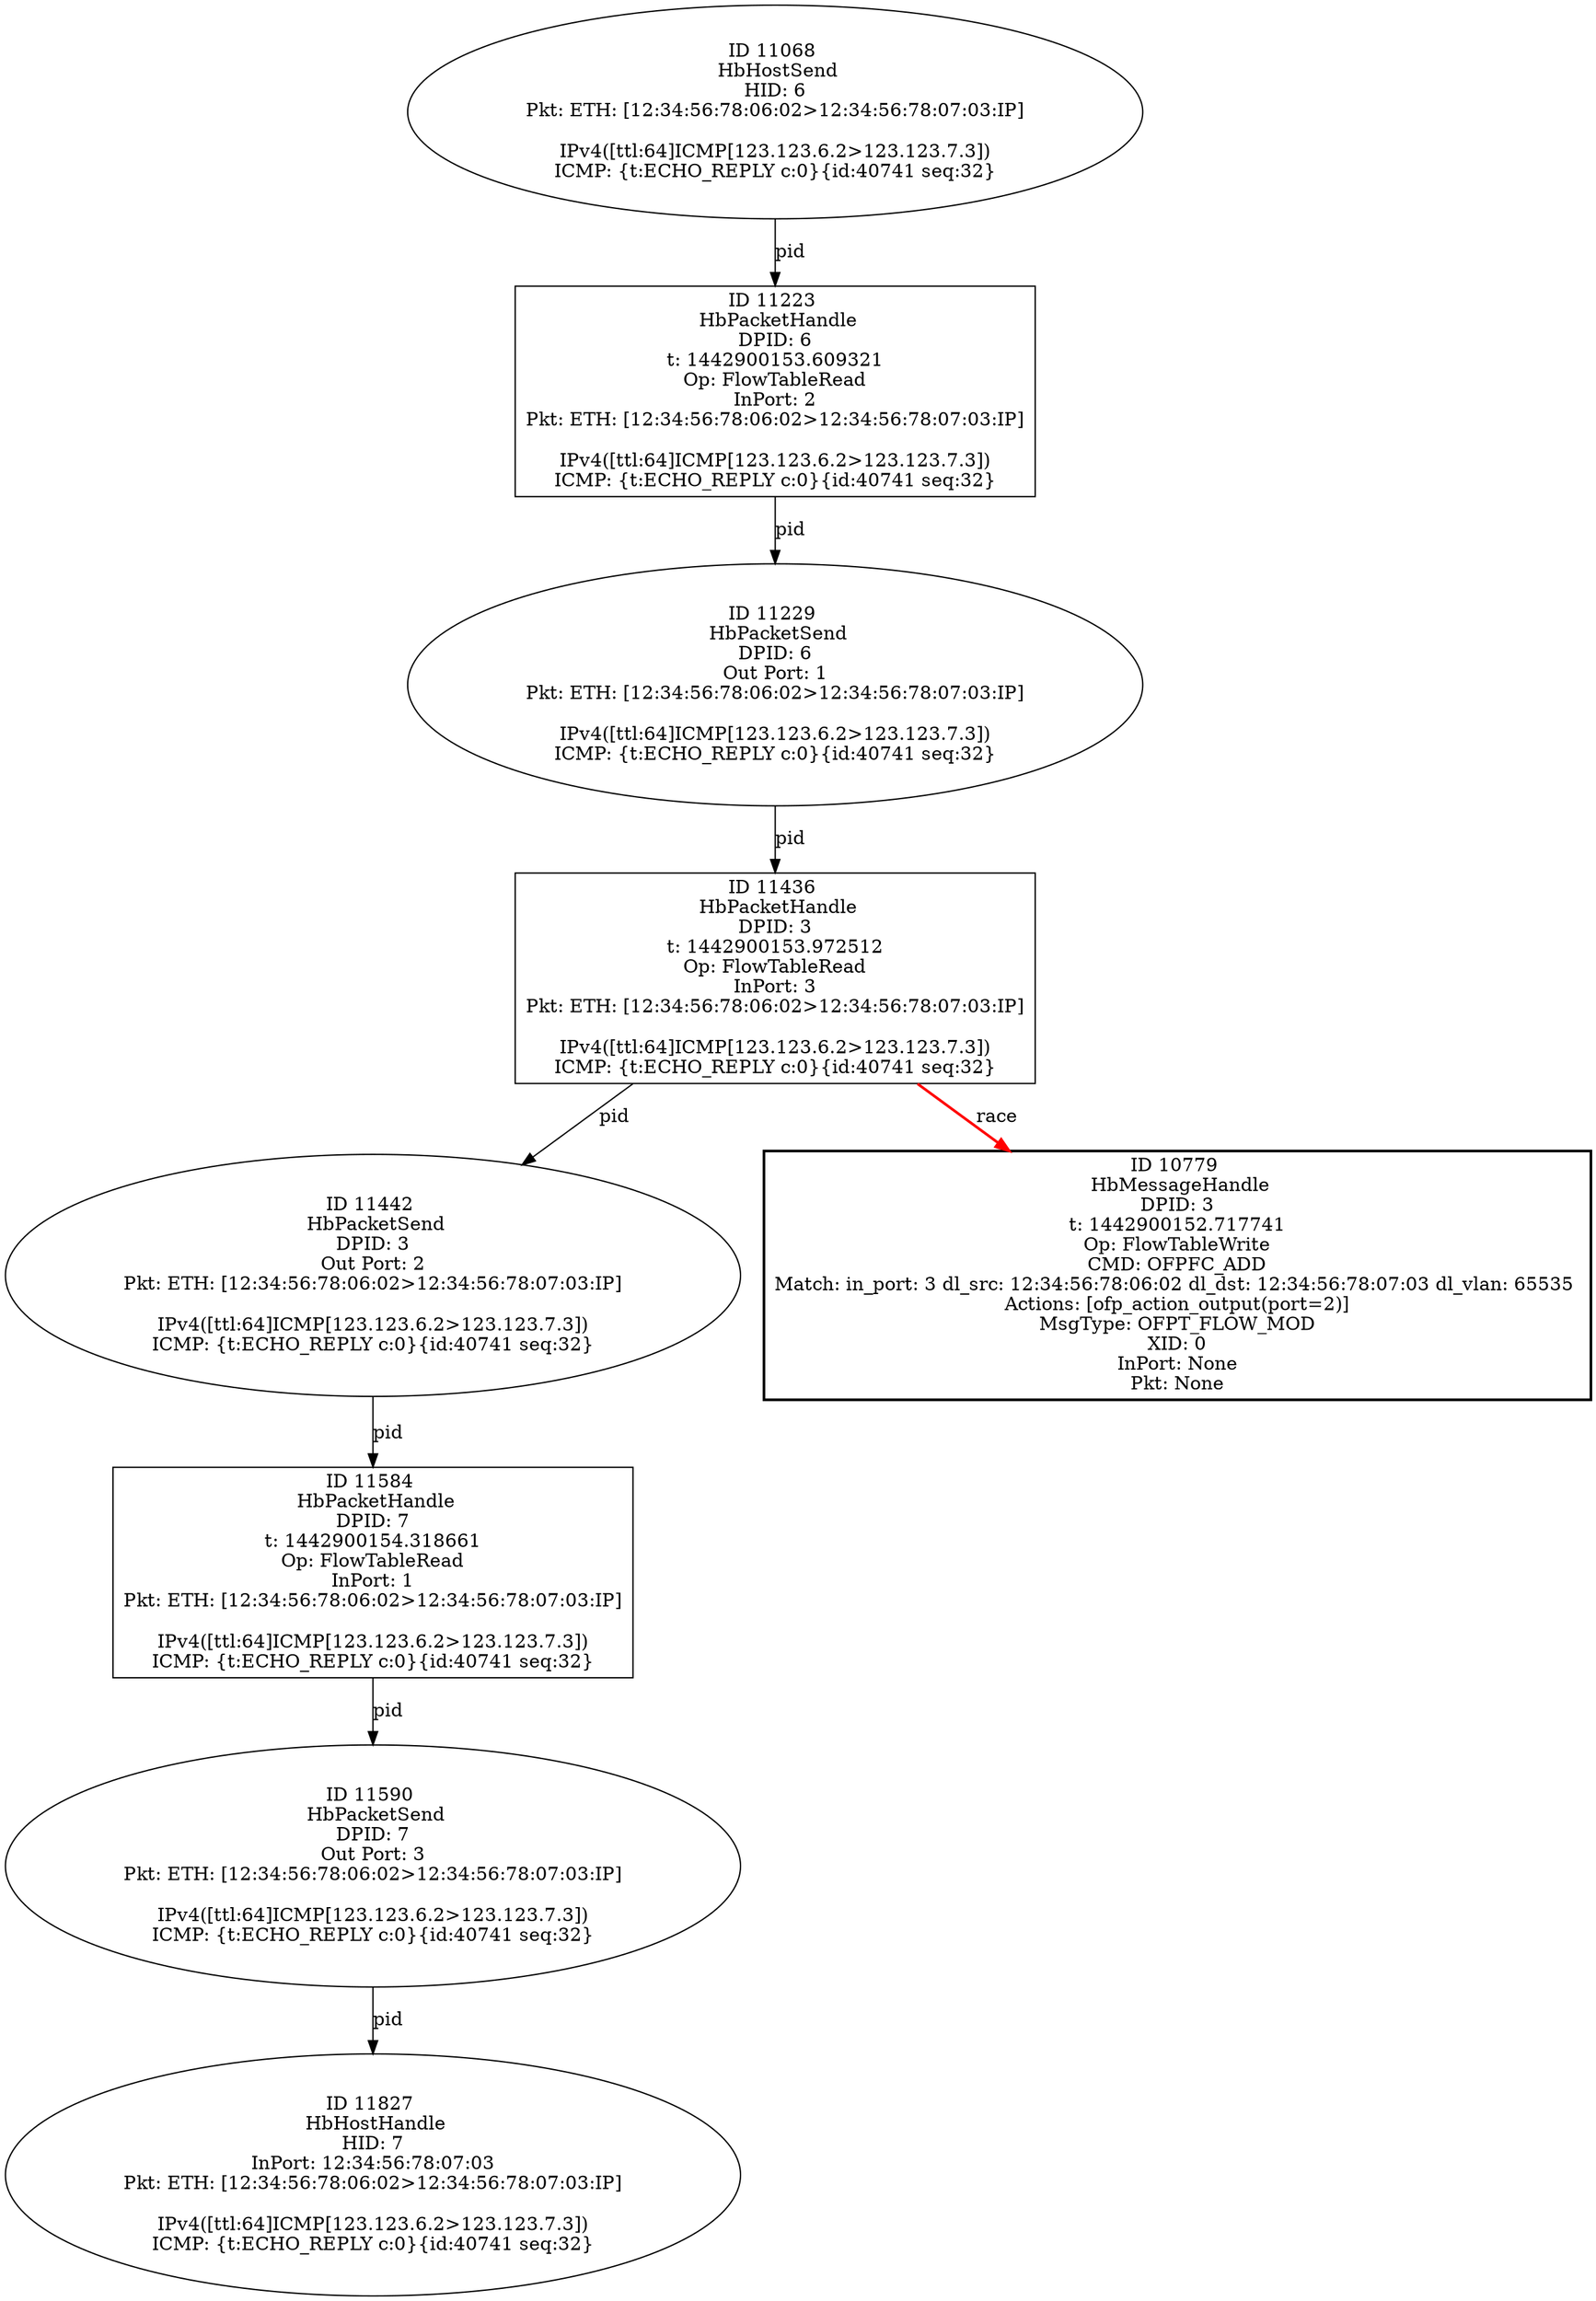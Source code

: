 strict digraph G {
11584 [shape=box, event=<hb_events.HbPacketHandle object at 0x10d856f50>, label="ID 11584 
 HbPacketHandle
DPID: 7
t: 1442900154.318661
Op: FlowTableRead
InPort: 1
Pkt: ETH: [12:34:56:78:06:02>12:34:56:78:07:03:IP]

IPv4([ttl:64]ICMP[123.123.6.2>123.123.7.3])
ICMP: {t:ECHO_REPLY c:0}{id:40741 seq:32}"];
11590 [shape=oval, event=<hb_events.HbPacketSend object at 0x10d85c1d0>, label="ID 11590 
 HbPacketSend
DPID: 7
Out Port: 3
Pkt: ETH: [12:34:56:78:06:02>12:34:56:78:07:03:IP]

IPv4([ttl:64]ICMP[123.123.6.2>123.123.7.3])
ICMP: {t:ECHO_REPLY c:0}{id:40741 seq:32}"];
11436 [shape=box, event=<hb_events.HbPacketHandle object at 0x10d7c70d0>, label="ID 11436 
 HbPacketHandle
DPID: 3
t: 1442900153.972512
Op: FlowTableRead
InPort: 3
Pkt: ETH: [12:34:56:78:06:02>12:34:56:78:07:03:IP]

IPv4([ttl:64]ICMP[123.123.6.2>123.123.7.3])
ICMP: {t:ECHO_REPLY c:0}{id:40741 seq:32}"];
11442 [shape=oval, event=<hb_events.HbPacketSend object at 0x10d79a4d0>, label="ID 11442 
 HbPacketSend
DPID: 3
Out Port: 2
Pkt: ETH: [12:34:56:78:06:02>12:34:56:78:07:03:IP]

IPv4([ttl:64]ICMP[123.123.6.2>123.123.7.3])
ICMP: {t:ECHO_REPLY c:0}{id:40741 seq:32}"];
11827 [shape=oval, event=<hb_events.HbHostHandle object at 0x10d9a5e90>, label="ID 11827 
 HbHostHandle
HID: 7
InPort: 12:34:56:78:07:03
Pkt: ETH: [12:34:56:78:06:02>12:34:56:78:07:03:IP]

IPv4([ttl:64]ICMP[123.123.6.2>123.123.7.3])
ICMP: {t:ECHO_REPLY c:0}{id:40741 seq:32}"];
11223 [shape=box, event=<hb_events.HbPacketHandle object at 0x10d69f550>, label="ID 11223 
 HbPacketHandle
DPID: 6
t: 1442900153.609321
Op: FlowTableRead
InPort: 2
Pkt: ETH: [12:34:56:78:06:02>12:34:56:78:07:03:IP]

IPv4([ttl:64]ICMP[123.123.6.2>123.123.7.3])
ICMP: {t:ECHO_REPLY c:0}{id:40741 seq:32}"];
10779 [shape=box, style=bold, event=<hb_events.HbMessageHandle object at 0x10d48d550>, label="ID 10779 
 HbMessageHandle
DPID: 3
t: 1442900152.717741
Op: FlowTableWrite
CMD: OFPFC_ADD
Match: in_port: 3 dl_src: 12:34:56:78:06:02 dl_dst: 12:34:56:78:07:03 dl_vlan: 65535 
Actions: [ofp_action_output(port=2)]
MsgType: OFPT_FLOW_MOD
XID: 0
InPort: None
Pkt: None"];
11068 [shape=oval, event=<hb_events.HbHostSend object at 0x10d5d6490>, label="ID 11068 
 HbHostSend
HID: 6
Pkt: ETH: [12:34:56:78:06:02>12:34:56:78:07:03:IP]

IPv4([ttl:64]ICMP[123.123.6.2>123.123.7.3])
ICMP: {t:ECHO_REPLY c:0}{id:40741 seq:32}"];
11229 [shape=oval, event=<hb_events.HbPacketSend object at 0x10d6ad510>, label="ID 11229 
 HbPacketSend
DPID: 6
Out Port: 1
Pkt: ETH: [12:34:56:78:06:02>12:34:56:78:07:03:IP]

IPv4([ttl:64]ICMP[123.123.6.2>123.123.7.3])
ICMP: {t:ECHO_REPLY c:0}{id:40741 seq:32}"];
11584 -> 11590  [rel=pid, label=pid];
11590 -> 11827  [rel=pid, label=pid];
11436 -> 11442  [rel=pid, label=pid];
11436 -> 10779  [harmful=True, color=red, style=bold, rel=race, label=race];
11442 -> 11584  [rel=pid, label=pid];
11223 -> 11229  [rel=pid, label=pid];
11068 -> 11223  [rel=pid, label=pid];
11229 -> 11436  [rel=pid, label=pid];
}
